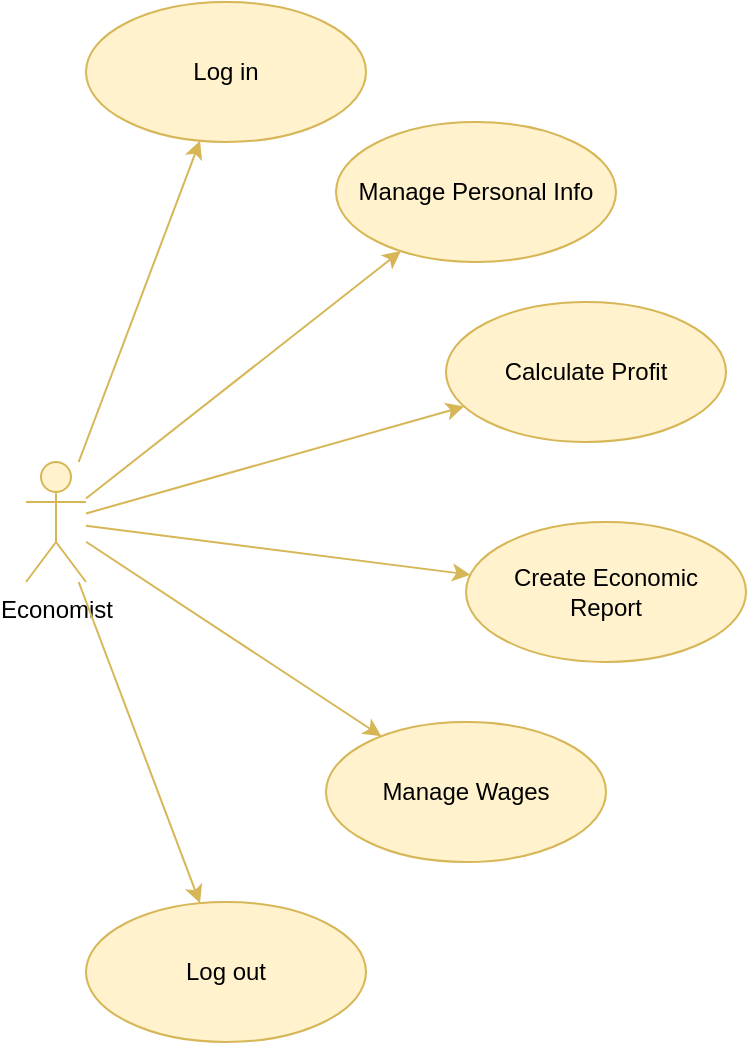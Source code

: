 <mxfile version="14.6.13" type="device"><diagram id="ql6Y_lDWng84pfWk4Zdg" name="Page-1"><mxGraphModel dx="1024" dy="592" grid="1" gridSize="10" guides="1" tooltips="1" connect="1" arrows="1" fold="1" page="1" pageScale="1" pageWidth="850" pageHeight="1100" math="0" shadow="0"><root><mxCell id="0"/><mxCell id="1" parent="0"/><mxCell id="OyLfOrRTzA1Tesgd1Ru--1" value="Economist" style="shape=umlActor;verticalLabelPosition=bottom;verticalAlign=top;html=1;fillColor=#fff2cc;strokeColor=#d6b656;" parent="1" vertex="1"><mxGeometry x="130" y="290" width="30" height="60" as="geometry"/></mxCell><mxCell id="OyLfOrRTzA1Tesgd1Ru--2" value="Log in" style="ellipse;whiteSpace=wrap;html=1;fillColor=#fff2cc;strokeColor=#d6b656;" parent="1" vertex="1"><mxGeometry x="160" y="60" width="140" height="70" as="geometry"/></mxCell><mxCell id="OyLfOrRTzA1Tesgd1Ru--3" value="" style="endArrow=classic;html=1;fillColor=#fff2cc;strokeColor=#d6b656;" parent="1" source="OyLfOrRTzA1Tesgd1Ru--1" target="OyLfOrRTzA1Tesgd1Ru--2" edge="1"><mxGeometry width="50" height="50" relative="1" as="geometry"><mxPoint x="146" y="300" as="sourcePoint"/><mxPoint x="450" y="280" as="targetPoint"/></mxGeometry></mxCell><mxCell id="OyLfOrRTzA1Tesgd1Ru--4" value="Log out" style="ellipse;whiteSpace=wrap;html=1;fillColor=#fff2cc;strokeColor=#d6b656;" parent="1" vertex="1"><mxGeometry x="160" y="510" width="140" height="70" as="geometry"/></mxCell><mxCell id="OyLfOrRTzA1Tesgd1Ru--5" value="" style="endArrow=classic;html=1;fillColor=#fff2cc;strokeColor=#d6b656;" parent="1" source="OyLfOrRTzA1Tesgd1Ru--1" target="OyLfOrRTzA1Tesgd1Ru--4" edge="1"><mxGeometry width="50" height="50" relative="1" as="geometry"><mxPoint x="260" y="433.894" as="sourcePoint"/><mxPoint x="383.866" y="279.999" as="targetPoint"/></mxGeometry></mxCell><mxCell id="OyLfOrRTzA1Tesgd1Ru--6" value="" style="endArrow=classic;html=1;fillColor=#fff2cc;strokeColor=#d6b656;" parent="1" source="OyLfOrRTzA1Tesgd1Ru--1" target="OyLfOrRTzA1Tesgd1Ru--7" edge="1"><mxGeometry width="50" height="50" relative="1" as="geometry"><mxPoint x="620" y="273.894" as="sourcePoint"/><mxPoint x="743.866" y="119.999" as="targetPoint"/></mxGeometry></mxCell><mxCell id="OyLfOrRTzA1Tesgd1Ru--7" value="Manage Personal Info" style="ellipse;whiteSpace=wrap;html=1;fillColor=#fff2cc;strokeColor=#d6b656;" parent="1" vertex="1"><mxGeometry x="285" y="120" width="140" height="70" as="geometry"/></mxCell><mxCell id="OyLfOrRTzA1Tesgd1Ru--8" value="" style="endArrow=classic;html=1;fillColor=#fff2cc;strokeColor=#d6b656;" parent="1" source="OyLfOrRTzA1Tesgd1Ru--1" target="OyLfOrRTzA1Tesgd1Ru--9" edge="1"><mxGeometry width="50" height="50" relative="1" as="geometry"><mxPoint x="630" y="283.894" as="sourcePoint"/><mxPoint x="470" y="270" as="targetPoint"/></mxGeometry></mxCell><mxCell id="OyLfOrRTzA1Tesgd1Ru--9" value="Create Economic &lt;br&gt;Report" style="ellipse;whiteSpace=wrap;html=1;fillColor=#fff2cc;strokeColor=#d6b656;" parent="1" vertex="1"><mxGeometry x="350" y="320" width="140" height="70" as="geometry"/></mxCell><mxCell id="OyLfOrRTzA1Tesgd1Ru--10" value="" style="endArrow=classic;html=1;fillColor=#fff2cc;strokeColor=#d6b656;" parent="1" source="OyLfOrRTzA1Tesgd1Ru--1" target="OyLfOrRTzA1Tesgd1Ru--13" edge="1"><mxGeometry width="50" height="50" relative="1" as="geometry"><mxPoint x="640" y="293.894" as="sourcePoint"/><mxPoint x="763.866" y="139.999" as="targetPoint"/></mxGeometry></mxCell><mxCell id="OyLfOrRTzA1Tesgd1Ru--11" value="Manage Wages" style="ellipse;whiteSpace=wrap;html=1;fillColor=#fff2cc;strokeColor=#d6b656;" parent="1" vertex="1"><mxGeometry x="280" y="420" width="140" height="70" as="geometry"/></mxCell><mxCell id="OyLfOrRTzA1Tesgd1Ru--12" value="" style="endArrow=classic;html=1;fillColor=#fff2cc;strokeColor=#d6b656;" parent="1" source="OyLfOrRTzA1Tesgd1Ru--1" target="OyLfOrRTzA1Tesgd1Ru--11" edge="1"><mxGeometry width="50" height="50" relative="1" as="geometry"><mxPoint x="650" y="303.894" as="sourcePoint"/><mxPoint x="773.866" y="149.999" as="targetPoint"/></mxGeometry></mxCell><mxCell id="OyLfOrRTzA1Tesgd1Ru--13" value="Calculate Profit" style="ellipse;whiteSpace=wrap;html=1;fillColor=#fff2cc;strokeColor=#d6b656;" parent="1" vertex="1"><mxGeometry x="340" y="210" width="140" height="70" as="geometry"/></mxCell></root></mxGraphModel></diagram></mxfile>